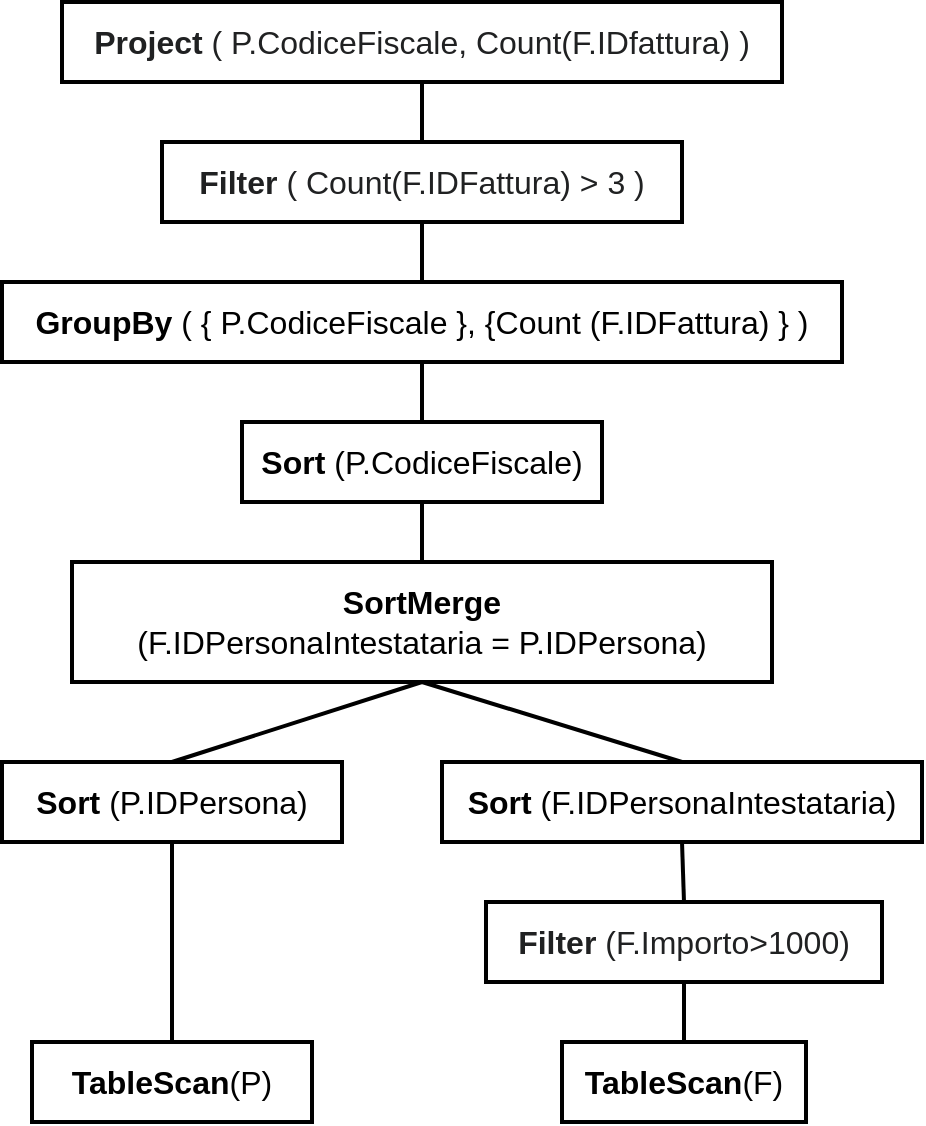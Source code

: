 <mxfile version="14.5.0" type="google"><diagram id="k13v1WvK0vGuGT5NNjh4" name="Page-1"><mxGraphModel dx="1221" dy="682" grid="1" gridSize="10" guides="1" tooltips="1" connect="1" arrows="1" fold="1" page="1" pageScale="1" pageWidth="827" pageHeight="1169" math="0" shadow="0"><root><mxCell id="0"/><mxCell id="1" parent="0"/><mxCell id="PZUl9GHtGtb_qA7qzvV7-1" value="&lt;span style=&quot;font-size: 16px&quot;&gt;&lt;b&gt;TableScan&lt;/b&gt;(P)&lt;/span&gt;" style="text;html=1;fillColor=none;align=center;verticalAlign=middle;whiteSpace=wrap;rounded=0;strokeColor=#000000;strokeWidth=2;fontStyle=0;fontSize=16;" parent="1" vertex="1"><mxGeometry x="195" y="590" width="140" height="40" as="geometry"/></mxCell><mxCell id="PZUl9GHtGtb_qA7qzvV7-2" value="&lt;span style=&quot;font-size: 16px&quot;&gt;&lt;b&gt;TableScan&lt;/b&gt;(F)&lt;/span&gt;" style="text;html=1;fillColor=none;align=center;verticalAlign=middle;whiteSpace=wrap;rounded=0;strokeColor=#000000;strokeWidth=2;fontStyle=0;fontSize=16;" parent="1" vertex="1"><mxGeometry x="460" y="590" width="122" height="40" as="geometry"/></mxCell><mxCell id="PZUl9GHtGtb_qA7qzvV7-4" value="&lt;div style=&quot;text-align: left ; font-size: 16px&quot;&gt;&lt;font color=&quot;#202122&quot; face=&quot;sans-serif&quot; style=&quot;font-size: 16px&quot;&gt;&lt;span style=&quot;font-size: 16px ; background-color: rgb(255 , 255 , 255)&quot;&gt;&lt;span style=&quot;font-size: 16px&quot;&gt;&lt;b&gt;Filter&lt;/b&gt; (F.Importo&amp;gt;1000)&lt;/span&gt;&lt;/span&gt;&lt;/font&gt;&lt;/div&gt;" style="text;html=1;fillColor=none;align=center;verticalAlign=middle;whiteSpace=wrap;rounded=0;strokeColor=#000000;strokeWidth=2;fontStyle=0;fontSize=16;" parent="1" vertex="1"><mxGeometry x="422" y="520" width="198" height="40" as="geometry"/></mxCell><mxCell id="PZUl9GHtGtb_qA7qzvV7-6" value="" style="endArrow=none;html=1;entryX=0.5;entryY=0;entryDx=0;entryDy=0;exitX=0.5;exitY=1;exitDx=0;exitDy=0;fontStyle=0;fontSize=16;strokeWidth=2;" parent="1" source="PZUl9GHtGtb_qA7qzvV7-4" target="PZUl9GHtGtb_qA7qzvV7-2" edge="1"><mxGeometry width="50" height="50" relative="1" as="geometry"><mxPoint x="450" y="760" as="sourcePoint"/><mxPoint x="500" y="710" as="targetPoint"/></mxGeometry></mxCell><mxCell id="PZUl9GHtGtb_qA7qzvV7-7" value="&lt;span style=&quot;text-align: left&quot;&gt;&lt;b&gt;SortMerge&lt;/b&gt;&lt;br&gt;(F.IDPersonaIntestataria = P.IDPersona)&lt;br style=&quot;font-size: 16px&quot;&gt;&lt;/span&gt;" style="text;html=1;fillColor=none;align=center;verticalAlign=middle;whiteSpace=wrap;rounded=0;strokeColor=#000000;strokeWidth=2;fontStyle=0;fontSize=16;" parent="1" vertex="1"><mxGeometry x="215" y="350" width="350" height="60" as="geometry"/></mxCell><mxCell id="PZUl9GHtGtb_qA7qzvV7-8" value="&lt;font style=&quot;font-size: 16px&quot;&gt;&lt;b&gt;GroupBy&lt;/b&gt; ( { P.CodiceFiscale }, {Count (F.IDFattura) } )&lt;br style=&quot;font-size: 16px&quot;&gt;&lt;/font&gt;" style="text;html=1;fillColor=none;align=center;verticalAlign=middle;whiteSpace=wrap;rounded=0;strokeColor=#000000;strokeWidth=2;fontStyle=0;fontSize=16;" parent="1" vertex="1"><mxGeometry x="180" y="210" width="420" height="40" as="geometry"/></mxCell><mxCell id="PZUl9GHtGtb_qA7qzvV7-9" value="&lt;font color=&quot;#202122&quot; face=&quot;sans-serif&quot; style=&quot;font-size: 16px&quot;&gt;&lt;span style=&quot;font-size: 16px ; background-color: rgb(255 , 255 , 255)&quot;&gt;&lt;b&gt;Project&lt;/b&gt; ( P.CodiceFiscale, Count(F.IDfattura) )&lt;/span&gt;&lt;/font&gt;" style="text;html=1;fillColor=none;align=center;verticalAlign=middle;whiteSpace=wrap;rounded=0;strokeColor=#000000;strokeWidth=2;fontStyle=0;fontSize=16;" parent="1" vertex="1"><mxGeometry x="210" y="70" width="360" height="40" as="geometry"/></mxCell><mxCell id="PZUl9GHtGtb_qA7qzvV7-12" value="" style="endArrow=none;html=1;entryX=0.5;entryY=1;entryDx=0;entryDy=0;exitX=0.5;exitY=0;exitDx=0;exitDy=0;fontStyle=0;fontSize=16;strokeWidth=2;" parent="1" source="PZUl9GHtGtb_qA7qzvV7-20" target="PZUl9GHtGtb_qA7qzvV7-7" edge="1"><mxGeometry width="50" height="50" relative="1" as="geometry"><mxPoint x="400" y="550" as="sourcePoint"/><mxPoint x="450" y="500" as="targetPoint"/></mxGeometry></mxCell><mxCell id="PZUl9GHtGtb_qA7qzvV7-13" value="" style="endArrow=none;html=1;entryX=0.5;entryY=1;entryDx=0;entryDy=0;exitX=0.5;exitY=0;exitDx=0;exitDy=0;fontStyle=0;fontSize=16;strokeWidth=2;" parent="1" source="PZUl9GHtGtb_qA7qzvV7-21" target="PZUl9GHtGtb_qA7qzvV7-7" edge="1"><mxGeometry width="50" height="50" relative="1" as="geometry"><mxPoint x="400" y="550" as="sourcePoint"/><mxPoint x="450" y="500" as="targetPoint"/></mxGeometry></mxCell><mxCell id="PZUl9GHtGtb_qA7qzvV7-15" value="&lt;div style=&quot;text-align: left ; font-size: 16px&quot;&gt;&lt;font color=&quot;#202122&quot; face=&quot;sans-serif&quot; style=&quot;font-size: 16px&quot;&gt;&lt;span style=&quot;font-size: 16px ; background-color: rgb(255 , 255 , 255)&quot;&gt;&lt;b&gt;Filter&lt;/b&gt; ( Count(F.IDFattura) &amp;gt; 3 )&lt;/span&gt;&lt;/font&gt;&lt;/div&gt;" style="text;html=1;fillColor=none;align=center;verticalAlign=middle;whiteSpace=wrap;rounded=0;strokeColor=#000000;strokeWidth=2;fontStyle=0;fontSize=16;" parent="1" vertex="1"><mxGeometry x="260" y="140" width="260" height="40" as="geometry"/></mxCell><mxCell id="PZUl9GHtGtb_qA7qzvV7-18" value="" style="endArrow=none;html=1;exitX=0.5;exitY=1;exitDx=0;exitDy=0;entryX=0.5;entryY=0;entryDx=0;entryDy=0;fontStyle=0;fontSize=16;strokeWidth=2;" parent="1" source="PZUl9GHtGtb_qA7qzvV7-15" target="PZUl9GHtGtb_qA7qzvV7-8" edge="1"><mxGeometry width="50" height="50" relative="1" as="geometry"><mxPoint x="395" y="190" as="sourcePoint"/><mxPoint x="388.625" y="269.82" as="targetPoint"/></mxGeometry></mxCell><mxCell id="PZUl9GHtGtb_qA7qzvV7-19" value="" style="endArrow=none;html=1;entryX=0.5;entryY=0;entryDx=0;entryDy=0;exitX=0.5;exitY=1;exitDx=0;exitDy=0;fontStyle=0;fontSize=16;strokeWidth=2;" parent="1" source="PZUl9GHtGtb_qA7qzvV7-9" target="PZUl9GHtGtb_qA7qzvV7-15" edge="1"><mxGeometry width="50" height="50" relative="1" as="geometry"><mxPoint x="410" y="390" as="sourcePoint"/><mxPoint x="460" y="340" as="targetPoint"/></mxGeometry></mxCell><mxCell id="PZUl9GHtGtb_qA7qzvV7-20" value="&lt;font style=&quot;font-size: 16px&quot;&gt;&lt;span style=&quot;font-size: 16px&quot;&gt;&lt;b&gt;Sort&lt;/b&gt; (P.IDPersona)&lt;/span&gt;&lt;/font&gt;" style="text;html=1;fillColor=none;align=center;verticalAlign=middle;whiteSpace=wrap;rounded=0;strokeColor=#000000;strokeWidth=2;fontStyle=0;fontSize=16;" parent="1" vertex="1"><mxGeometry x="180" y="450" width="170" height="40" as="geometry"/></mxCell><mxCell id="PZUl9GHtGtb_qA7qzvV7-21" value="&lt;span style=&quot;font-size: 16px&quot;&gt;&lt;b&gt;Sort&lt;/b&gt; (F.IDPersonaIntestataria)&lt;/span&gt;" style="text;html=1;fillColor=none;align=center;verticalAlign=middle;whiteSpace=wrap;rounded=0;strokeColor=#000000;strokeWidth=2;fontStyle=0;fontSize=16;" parent="1" vertex="1"><mxGeometry x="400" y="450" width="240" height="40" as="geometry"/></mxCell><mxCell id="PZUl9GHtGtb_qA7qzvV7-22" value="" style="endArrow=none;html=1;entryX=0.5;entryY=1;entryDx=0;entryDy=0;exitX=0.5;exitY=0;exitDx=0;exitDy=0;fontStyle=0;fontSize=16;strokeWidth=2;" parent="1" source="PZUl9GHtGtb_qA7qzvV7-1" target="PZUl9GHtGtb_qA7qzvV7-20" edge="1"><mxGeometry width="50" height="50" relative="1" as="geometry"><mxPoint x="290" y="620" as="sourcePoint"/><mxPoint x="340" y="570" as="targetPoint"/></mxGeometry></mxCell><mxCell id="PZUl9GHtGtb_qA7qzvV7-23" value="" style="endArrow=none;html=1;entryX=0.5;entryY=1;entryDx=0;entryDy=0;exitX=0.5;exitY=0;exitDx=0;exitDy=0;fontStyle=0;fontSize=16;strokeWidth=2;" parent="1" source="PZUl9GHtGtb_qA7qzvV7-4" target="PZUl9GHtGtb_qA7qzvV7-21" edge="1"><mxGeometry width="50" height="50" relative="1" as="geometry"><mxPoint x="310" y="620" as="sourcePoint"/><mxPoint x="360" y="570" as="targetPoint"/></mxGeometry></mxCell><mxCell id="PZUl9GHtGtb_qA7qzvV7-25" value="" style="endArrow=none;html=1;entryX=0.5;entryY=1;entryDx=0;entryDy=0;exitX=0.5;exitY=0;exitDx=0;exitDy=0;fontStyle=0;fontSize=16;strokeWidth=2;" parent="1" source="PZUl9GHtGtb_qA7qzvV7-7" target="PZUl9GHtGtb_qA7qzvV7-26" edge="1"><mxGeometry width="50" height="50" relative="1" as="geometry"><mxPoint x="290" y="330" as="sourcePoint"/><mxPoint x="340" y="280" as="targetPoint"/></mxGeometry></mxCell><mxCell id="PZUl9GHtGtb_qA7qzvV7-26" value="&lt;font style=&quot;font-size: 16px&quot;&gt;&lt;span style=&quot;font-size: 16px&quot;&gt;&lt;b&gt;Sort&lt;/b&gt; (P.CodiceFiscale)&lt;/span&gt;&lt;/font&gt;" style="text;html=1;fillColor=none;align=center;verticalAlign=middle;whiteSpace=wrap;rounded=0;strokeColor=#000000;strokeWidth=2;fontStyle=0;fontSize=16;" parent="1" vertex="1"><mxGeometry x="300" y="280" width="180" height="40" as="geometry"/></mxCell><mxCell id="PZUl9GHtGtb_qA7qzvV7-27" value="" style="endArrow=none;html=1;entryX=0.5;entryY=0;entryDx=0;entryDy=0;fontStyle=0;fontSize=16;exitX=0.5;exitY=1;exitDx=0;exitDy=0;strokeWidth=2;" parent="1" target="PZUl9GHtGtb_qA7qzvV7-26" edge="1" source="PZUl9GHtGtb_qA7qzvV7-8"><mxGeometry width="50" height="50" relative="1" as="geometry"><mxPoint x="380" y="300" as="sourcePoint"/><mxPoint x="340" y="360" as="targetPoint"/></mxGeometry></mxCell></root></mxGraphModel></diagram></mxfile>